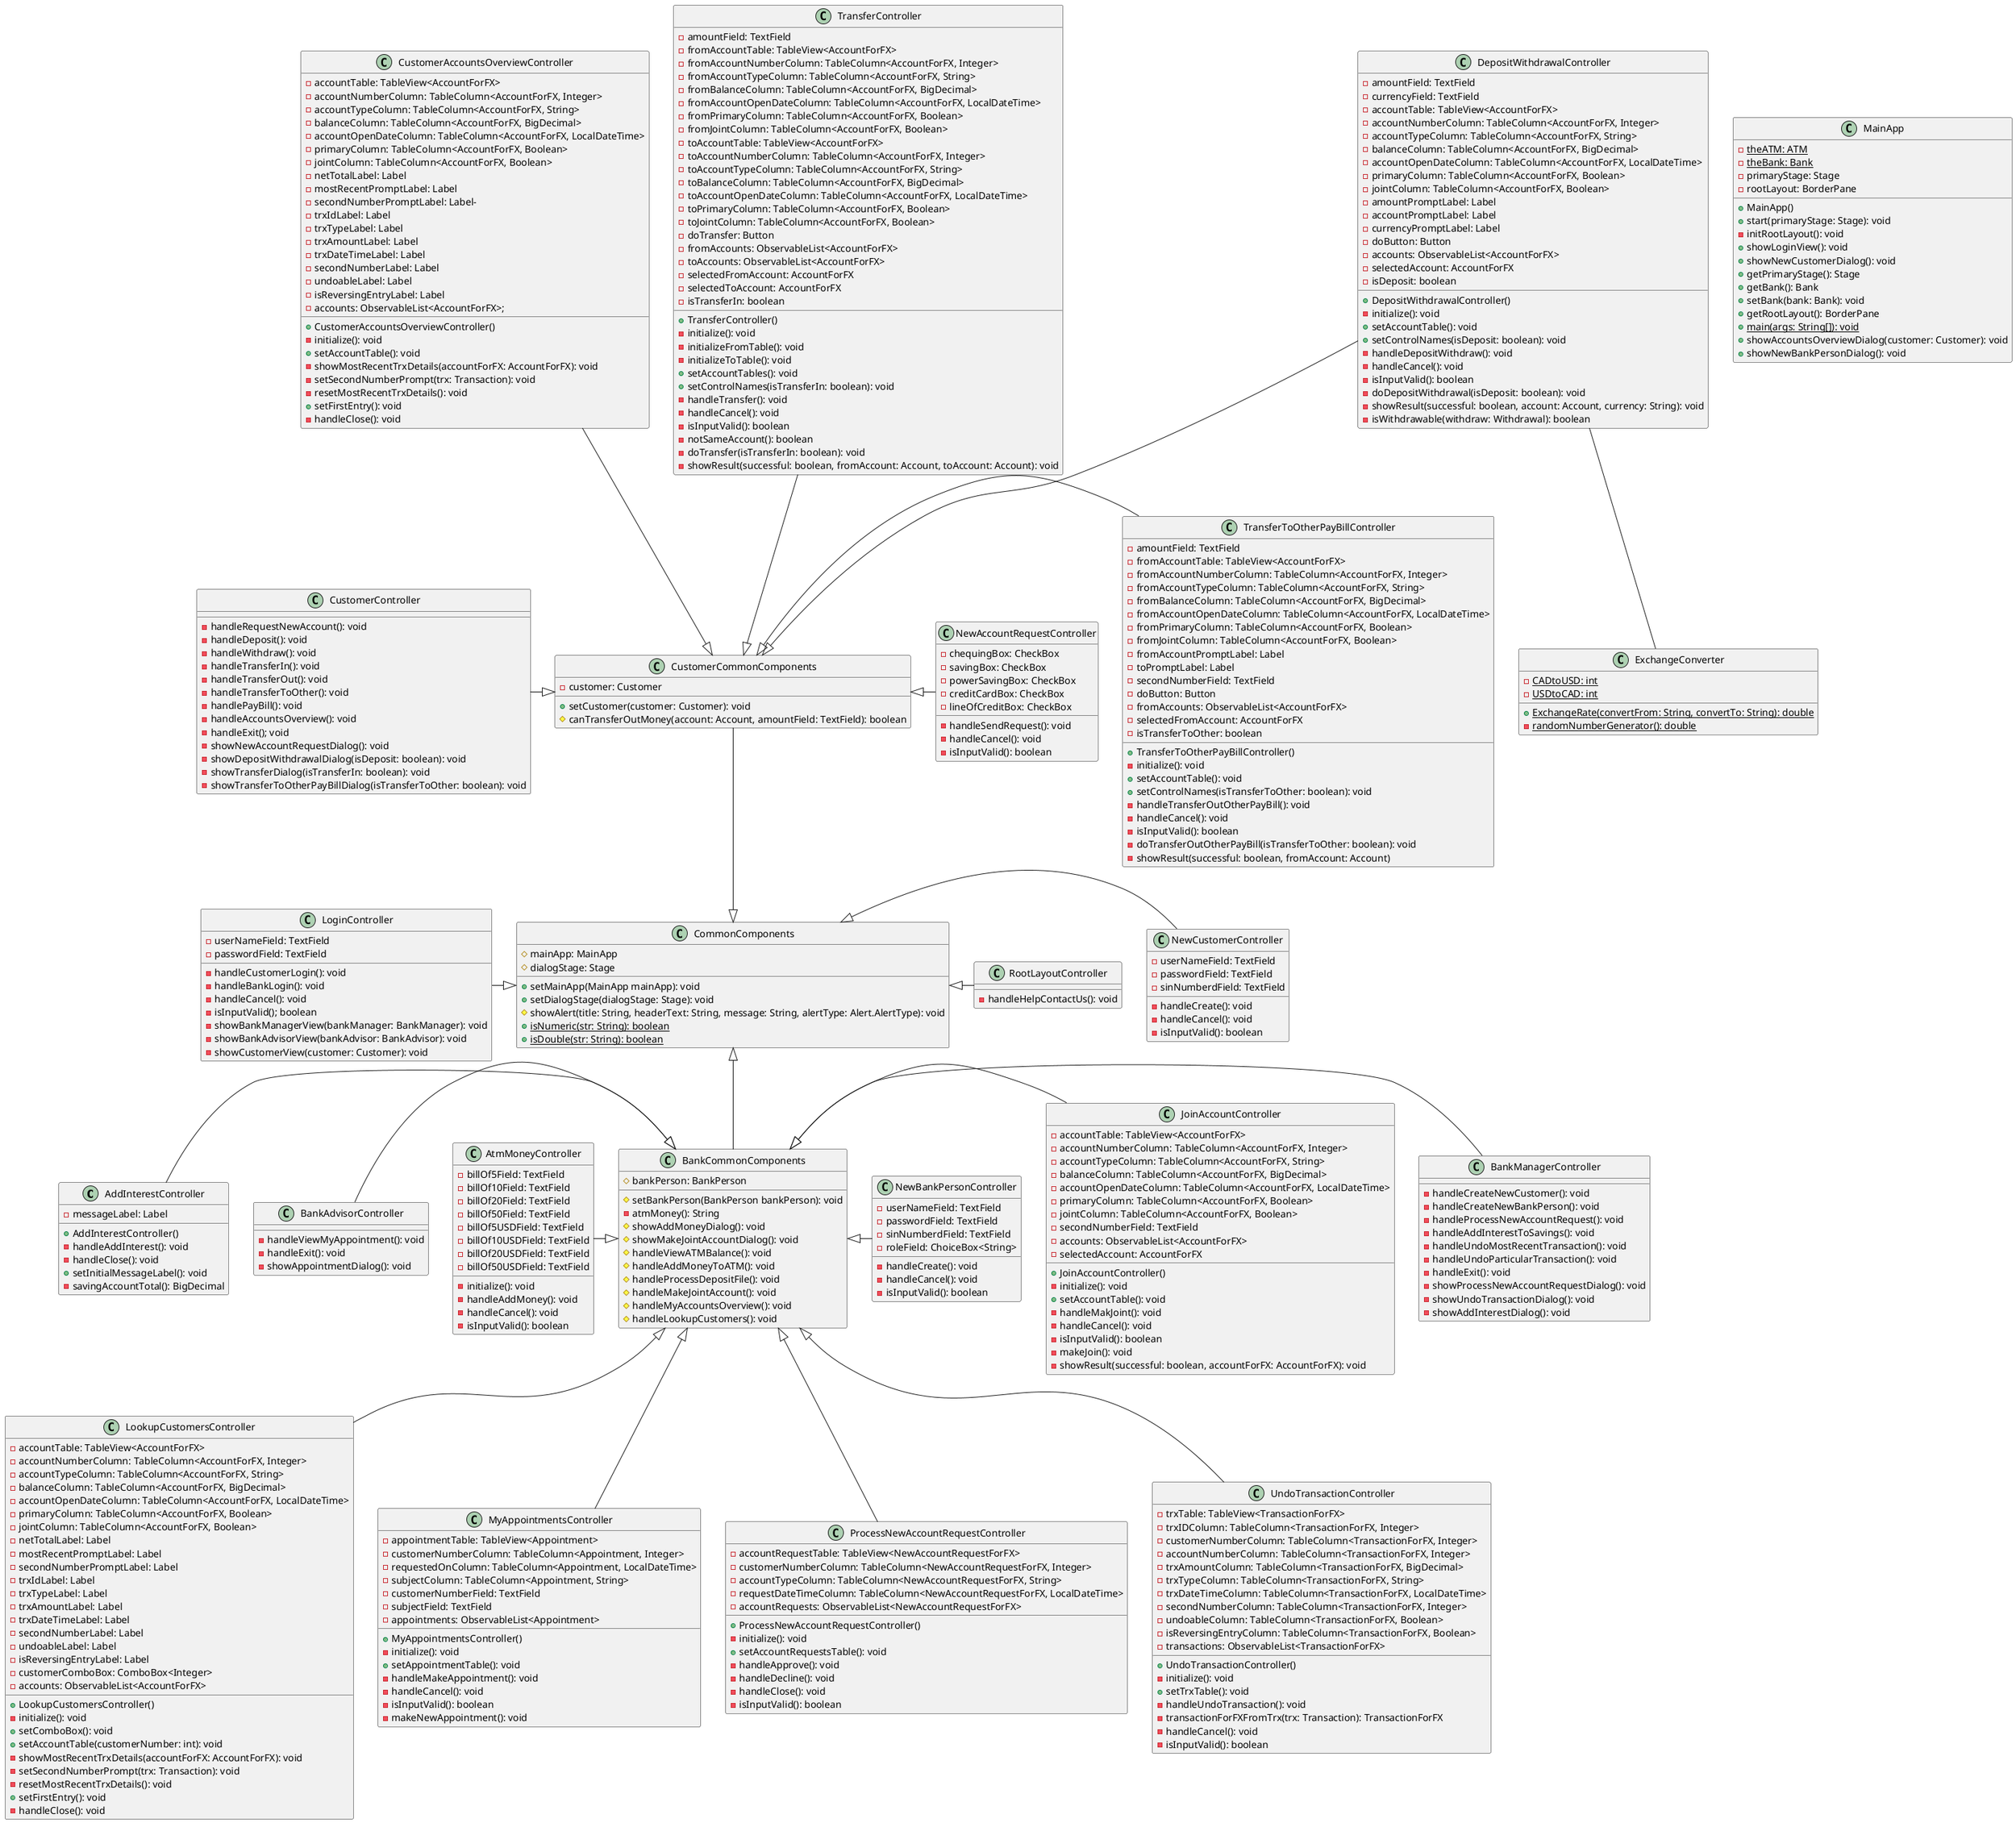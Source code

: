 @startuml

class AddInterestController
class AtmMoneyController
class BankAdvisorController
class BankCommonComponents
class BankManagerController
class CommonComponents
class CustomerAccountsOverviewController
class CustomerCommonComponents
class CustomerController
class DepositWithdrawalController
class ExchangeConverter
class JoinAccountController
class LoginController
class LookupCustomersController
class MyAppointmentsController
class NewAccountRequestController
class NewBankPersonController
class NewCustomerController
class ProcessNewAccountRequestController
class RootLayoutController
class TransferController
class TransferToOtherPayBillController
class UndoTransactionController
class MainApp

CommonComponents <|-up- CustomerCommonComponents
CommonComponents <|-down- BankCommonComponents
CommonComponents <|-left- LoginController
CommonComponents <|-right- NewCustomerController
CommonComponents <|-right- RootLayoutController

BankCommonComponents <|-left- BankAdvisorController
BankCommonComponents <|-left- AddInterestController
BankCommonComponents <|-left- AtmMoneyController
BankCommonComponents <|-right- JoinAccountController
BankCommonComponents <|-right- NewBankPersonController
BankCommonComponents <|-right- BankManagerController
BankCommonComponents <|-- LookupCustomersController
BankCommonComponents <|-- MyAppointmentsController
BankCommonComponents <|-- ProcessNewAccountRequestController
BankCommonComponents <|-- UndoTransactionController

CustomerAccountsOverviewController --|> CustomerCommonComponents
CustomerController -right-|> CustomerCommonComponents
DepositWithdrawalController --|> CustomerCommonComponents
TransferToOtherPayBillController -left-|> CustomerCommonComponents
NewAccountRequestController -left-|> CustomerCommonComponents
TransferController --|> CustomerCommonComponents

DepositWithdrawalController -- ExchangeConverter


class AddInterestController {
    -messageLabel: Label

    +AddInterestController()
    -handleAddInterest(): void
    -handleClose(): void
    +setInitialMessageLabel(): void
    -savingAccountTotal(): BigDecimal
}

class AtmMoneyController {
    -billOf5Field: TextField
    -billOf10Field: TextField
    -billOf20Field: TextField
    -billOf50Field: TextField
    -billOf5USDField: TextField
    -billOf10USDField: TextField
    -billOf20USDField: TextField
    -billOf50USDField: TextField

    -initialize(): void
    -handleAddMoney(): void
    -handleCancel(): void
    -isInputValid(): boolean
}

class BankAdvisorController {
    -handleViewMyAppointment(): void
    -handleExit(): void
    -showAppointmentDialog(): void
}

class BankCommonComponents {
    #bankPerson: BankPerson
    #setBankPerson(BankPerson bankPerson): void
    -atmMoney(): String
    #showAddMoneyDialog(): void
    #showMakeJointAccountDialog(): void
    #handleViewATMBalance(): void
    #handleAddMoneyToATM(): void
    #handleProcessDepositFile(): void
    #handleMakeJointAccount(): void
    #handleMyAccountsOverview(): void
    #handleLookupCustomers(): void
}

class BankManagerController {
    -handleCreateNewCustomer(): void
    -handleCreateNewBankPerson(): void
    -handleProcessNewAccountRequest(): void
    -handleAddInterestToSavings(): void
    -handleUndoMostRecentTransaction(): void
    -handleUndoParticularTransaction(): void
    -handleExit(): void
    -showProcessNewAccountRequestDialog(): void
    -showUndoTransactionDialog(): void
    -showAddInterestDialog(): void
}

class CommonComponents {
    #mainApp: MainApp
    #dialogStage: Stage
    +setMainApp(MainApp mainApp): void
    +setDialogStage(dialogStage: Stage): void
    #showAlert(title: String, headerText: String, message: String, alertType: Alert.AlertType): void
    +{static}isNumeric(str: String): boolean
    +{static}isDouble(str: String): boolean
}

class CustomerAccountsOverviewController {
    -accountTable: TableView<AccountForFX>
    -accountNumberColumn: TableColumn<AccountForFX, Integer>
    -accountTypeColumn: TableColumn<AccountForFX, String>
    -balanceColumn: TableColumn<AccountForFX, BigDecimal>
    -accountOpenDateColumn: TableColumn<AccountForFX, LocalDateTime>
    -primaryColumn: TableColumn<AccountForFX, Boolean>
    -jointColumn: TableColumn<AccountForFX, Boolean>
    -netTotalLabel: Label
    -mostRecentPromptLabel: Label
    -secondNumberPromptLabel: Label-
    -trxIdLabel: Label
    -trxTypeLabel: Label
    -trxAmountLabel: Label
    -trxDateTimeLabel: Label
    -secondNumberLabel: Label
    -undoableLabel: Label
    -isReversingEntryLabel: Label
    -accounts: ObservableList<AccountForFX>;

    +CustomerAccountsOverviewController()
    -initialize(): void
    +setAccountTable(): void
    -showMostRecentTrxDetails(accountForFX: AccountForFX): void
    -setSecondNumberPrompt(trx: Transaction): void
    -resetMostRecentTrxDetails(): void
    +setFirstEntry(): void
    -handleClose(): void
}

class CustomerCommonComponents {
    -customer: Customer
    +setCustomer(customer: Customer): void
    #canTransferOutMoney(account: Account, amountField: TextField): boolean
}

class CustomerController {
    -handleRequestNewAccount(): void
    -handleDeposit(): void
    -handleWithdraw(): void
    -handleTransferIn(): void
    -handleTransferOut(): void
    -handleTransferToOther(): void
    -handlePayBill(): void
    -handleAccountsOverview(): void
    -handleExit(); void
    -showNewAccountRequestDialog(): void
    -showDepositWithdrawalDialog(isDeposit: boolean): void
    -showTransferDialog(isTransferIn: boolean): void
    -showTransferToOtherPayBillDialog(isTransferToOther: boolean): void
}

class DepositWithdrawalController {
    -amountField: TextField
    -currencyField: TextField
    -accountTable: TableView<AccountForFX>
    -accountNumberColumn: TableColumn<AccountForFX, Integer>
    -accountTypeColumn: TableColumn<AccountForFX, String>
    -balanceColumn: TableColumn<AccountForFX, BigDecimal>
    -accountOpenDateColumn: TableColumn<AccountForFX, LocalDateTime>
    -primaryColumn: TableColumn<AccountForFX, Boolean>
    -jointColumn: TableColumn<AccountForFX, Boolean>
    -amountPromptLabel: Label
    -accountPromptLabel: Label
    -currencyPromptLabel: Label
    -doButton: Button
    -accounts: ObservableList<AccountForFX>
    -selectedAccount: AccountForFX
    -isDeposit: boolean

    +DepositWithdrawalController()
    -initialize(): void
    +setAccountTable(): void
    +setControlNames(isDeposit: boolean): void
    -handleDepositWithdraw(): void
    -handleCancel(): void
    -isInputValid(): boolean
    -doDepositWithdrawal(isDeposit: boolean): void
    -showResult(successful: boolean, account: Account, currency: String): void
    -isWithdrawable(withdraw: Withdrawal): boolean
}

class ExchangeConverter {
    -{static}CADtoUSD: int
    -{static}USDtoCAD: int
    +{static}ExchangeRate(convertFrom: String, convertTo: String): double
    -{static}randomNumberGenerator(): double
}

class JoinAccountController {
    -accountTable: TableView<AccountForFX>
    -accountNumberColumn: TableColumn<AccountForFX, Integer>
    -accountTypeColumn: TableColumn<AccountForFX, String>
    -balanceColumn: TableColumn<AccountForFX, BigDecimal>
    -accountOpenDateColumn: TableColumn<AccountForFX, LocalDateTime>
    -primaryColumn: TableColumn<AccountForFX, Boolean>
    -jointColumn: TableColumn<AccountForFX, Boolean>
    -secondNumberField: TextField
    -accounts: ObservableList<AccountForFX>
    -selectedAccount: AccountForFX

    +JoinAccountController()
    -initialize(): void
    +setAccountTable(): void
    -handleMakJoint(): void
    -handleCancel(): void
    -isInputValid(): boolean
    -makeJoin(): void
    -showResult(successful: boolean, accountForFX: AccountForFX): void
}

class LoginController {
    -userNameField: TextField
    -passwordField: TextField
    -handleCustomerLogin(): void
    -handleBankLogin(): void
    -handleCancel(): void
    -isInputValid(); boolean
    -showBankManagerView(bankManager: BankManager): void
    -showBankAdvisorView(bankAdvisor: BankAdvisor): void
    -showCustomerView(customer: Customer): void
}

class LookupCustomersController {
    -accountTable: TableView<AccountForFX>
    -accountNumberColumn: TableColumn<AccountForFX, Integer>
    -accountTypeColumn: TableColumn<AccountForFX, String>
    -balanceColumn: TableColumn<AccountForFX, BigDecimal>
    -accountOpenDateColumn: TableColumn<AccountForFX, LocalDateTime>
    -primaryColumn: TableColumn<AccountForFX, Boolean>
    -jointColumn: TableColumn<AccountForFX, Boolean>
    -netTotalLabel: Label
    -mostRecentPromptLabel: Label
    -secondNumberPromptLabel: Label
    -trxIdLabel: Label
    -trxTypeLabel: Label
    -trxAmountLabel: Label
    -trxDateTimeLabel: Label
    -secondNumberLabel: Label
    -undoableLabel: Label
    -isReversingEntryLabel: Label
    -customerComboBox: ComboBox<Integer>
    -accounts: ObservableList<AccountForFX>

    +LookupCustomersController()
    -initialize(): void
    +setComboBox(): void
    +setAccountTable(customerNumber: int): void
    -showMostRecentTrxDetails(accountForFX: AccountForFX): void
    -setSecondNumberPrompt(trx: Transaction): void
    -resetMostRecentTrxDetails(): void
    +setFirstEntry(): void
    -handleClose(): void
}

class MyAppointmentsController {
    -appointmentTable: TableView<Appointment>
    -customerNumberColumn: TableColumn<Appointment, Integer>
    -requestedOnColumn: TableColumn<Appointment, LocalDateTime>
    -subjectColumn: TableColumn<Appointment, String>
    -customerNumberField: TextField
    -subjectField: TextField
    -appointments: ObservableList<Appointment>

    +MyAppointmentsController()
    -initialize(): void
    +setAppointmentTable(): void
    -handleMakeAppointment(): void
    -handleCancel(): void
    -isInputValid(): boolean
    -makeNewAppointment(): void
}

class NewAccountRequestController {
    -chequingBox: CheckBox
    -savingBox: CheckBox
    -powerSavingBox: CheckBox
    -creditCardBox: CheckBox
    -lineOfCreditBox: CheckBox

    -handleSendRequest(): void
    -handleCancel(): void
    -isInputValid(): boolean
}

class NewBankPersonController {
    -userNameField: TextField
    -passwordField: TextField
    -sinNumberdField: TextField
    -roleField: ChoiceBox<String>

    -handleCreate(): void
    -handleCancel(): void
    -isInputValid(): boolean
}

class NewCustomerController {
    -userNameField: TextField
    -passwordField: TextField
    -sinNumberdField: TextField

    -handleCreate(): void
    -handleCancel(): void
    -isInputValid(): boolean
}

class ProcessNewAccountRequestController {
    -accountRequestTable: TableView<NewAccountRequestForFX>
    -customerNumberColumn: TableColumn<NewAccountRequestForFX, Integer>
    -accountTypeColumn: TableColumn<NewAccountRequestForFX, String>
    -requestDateTimeColumn: TableColumn<NewAccountRequestForFX, LocalDateTime>
    -accountRequests: ObservableList<NewAccountRequestForFX>

    +ProcessNewAccountRequestController()
    -initialize(): void
    +setAccountRequestsTable(): void
    -handleApprove(): void
    -handleDecline(): void
    -handleClose(): void
    -isInputValid(): boolean
}

class RootLayoutController {
    -handleHelpContactUs(): void
}

class TransferController {
    -amountField: TextField
    -fromAccountTable: TableView<AccountForFX>
    -fromAccountNumberColumn: TableColumn<AccountForFX, Integer>
    -fromAccountTypeColumn: TableColumn<AccountForFX, String>
    -fromBalanceColumn: TableColumn<AccountForFX, BigDecimal>
    -fromAccountOpenDateColumn: TableColumn<AccountForFX, LocalDateTime>
    -fromPrimaryColumn: TableColumn<AccountForFX, Boolean>
    -fromJointColumn: TableColumn<AccountForFX, Boolean>
    -toAccountTable: TableView<AccountForFX>
    -toAccountNumberColumn: TableColumn<AccountForFX, Integer>
    -toAccountTypeColumn: TableColumn<AccountForFX, String>
    -toBalanceColumn: TableColumn<AccountForFX, BigDecimal>
    -toAccountOpenDateColumn: TableColumn<AccountForFX, LocalDateTime>
    -toPrimaryColumn: TableColumn<AccountForFX, Boolean>
    -toJointColumn: TableColumn<AccountForFX, Boolean>
    -doTransfer: Button
    -fromAccounts: ObservableList<AccountForFX>
    -toAccounts: ObservableList<AccountForFX>
    -selectedFromAccount: AccountForFX
    -selectedToAccount: AccountForFX
    -isTransferIn: boolean

    +TransferController()
    -initialize(): void
    -initializeFromTable(): void
    -initializeToTable(): void
    +setAccountTables(): void
    +setControlNames(isTransferIn: boolean): void
    -handleTransfer(): void
    -handleCancel(): void
    -isInputValid(): boolean
    -notSameAccount(): boolean
    -doTransfer(isTransferIn: boolean): void
    -showResult(successful: boolean, fromAccount: Account, toAccount: Account): void
}

class TransferToOtherPayBillController {
    -amountField: TextField
    -fromAccountTable: TableView<AccountForFX>
    -fromAccountNumberColumn: TableColumn<AccountForFX, Integer>
    -fromAccountTypeColumn: TableColumn<AccountForFX, String>
    -fromBalanceColumn: TableColumn<AccountForFX, BigDecimal>
    -fromAccountOpenDateColumn: TableColumn<AccountForFX, LocalDateTime>
    -fromPrimaryColumn: TableColumn<AccountForFX, Boolean>
    -fromJointColumn: TableColumn<AccountForFX, Boolean>
    -fromAccountPromptLabel: Label
    -toPromptLabel: Label
    -secondNumberField: TextField
    -doButton: Button
    -fromAccounts: ObservableList<AccountForFX>
    -selectedFromAccount: AccountForFX
    -isTransferToOther: boolean

    +TransferToOtherPayBillController()
    -initialize(): void
    +setAccountTable(): void
    +setControlNames(isTransferToOther: boolean): void
    -handleTransferOutOtherPayBill(): void
    -handleCancel(): void
    -isInputValid(): boolean
    -doTransferOutOtherPayBill(isTransferToOther: boolean): void
    -showResult(successful: boolean, fromAccount: Account)
}

class UndoTransactionController {
    -trxTable: TableView<TransactionForFX>
    -trxIDColumn: TableColumn<TransactionForFX, Integer>
    -customerNumberColumn: TableColumn<TransactionForFX, Integer>
    -accountNumberColumn: TableColumn<TransactionForFX, Integer>
    -trxAmountColumn: TableColumn<TransactionForFX, BigDecimal>
    -trxTypeColumn: TableColumn<TransactionForFX, String>
    -trxDateTimeColumn: TableColumn<TransactionForFX, LocalDateTime>
    -secondNumberColumn: TableColumn<TransactionForFX, Integer>
    -undoableColumn: TableColumn<TransactionForFX, Boolean>
    -isReversingEntryColumn: TableColumn<TransactionForFX, Boolean>
    -transactions: ObservableList<TransactionForFX>

    +UndoTransactionController()
    -initialize(): void
    +setTrxTable(): void
    -handleUndoTransaction(): void
    -transactionForFXFromTrx(trx: Transaction): TransactionForFX
    -handleCancel(): void
    -isInputValid(): boolean
}

class MainApp {
    -{static}theATM: ATM
    -{static}theBank: Bank
    -primaryStage: Stage
    -rootLayout: BorderPane

    +MainApp()
    +start(primaryStage: Stage): void
    -initRootLayout(): void
    +showLoginView(): void
    +showNewCustomerDialog(): void
    +getPrimaryStage(): Stage
    +getBank(): Bank
    +setBank(bank: Bank): void
    +getRootLayout(): BorderPane
    +{static}main(args: String[]): void
    +showAccountsOverviewDialog(customer: Customer): void
    +showNewBankPersonDialog(): void
}

@enduml